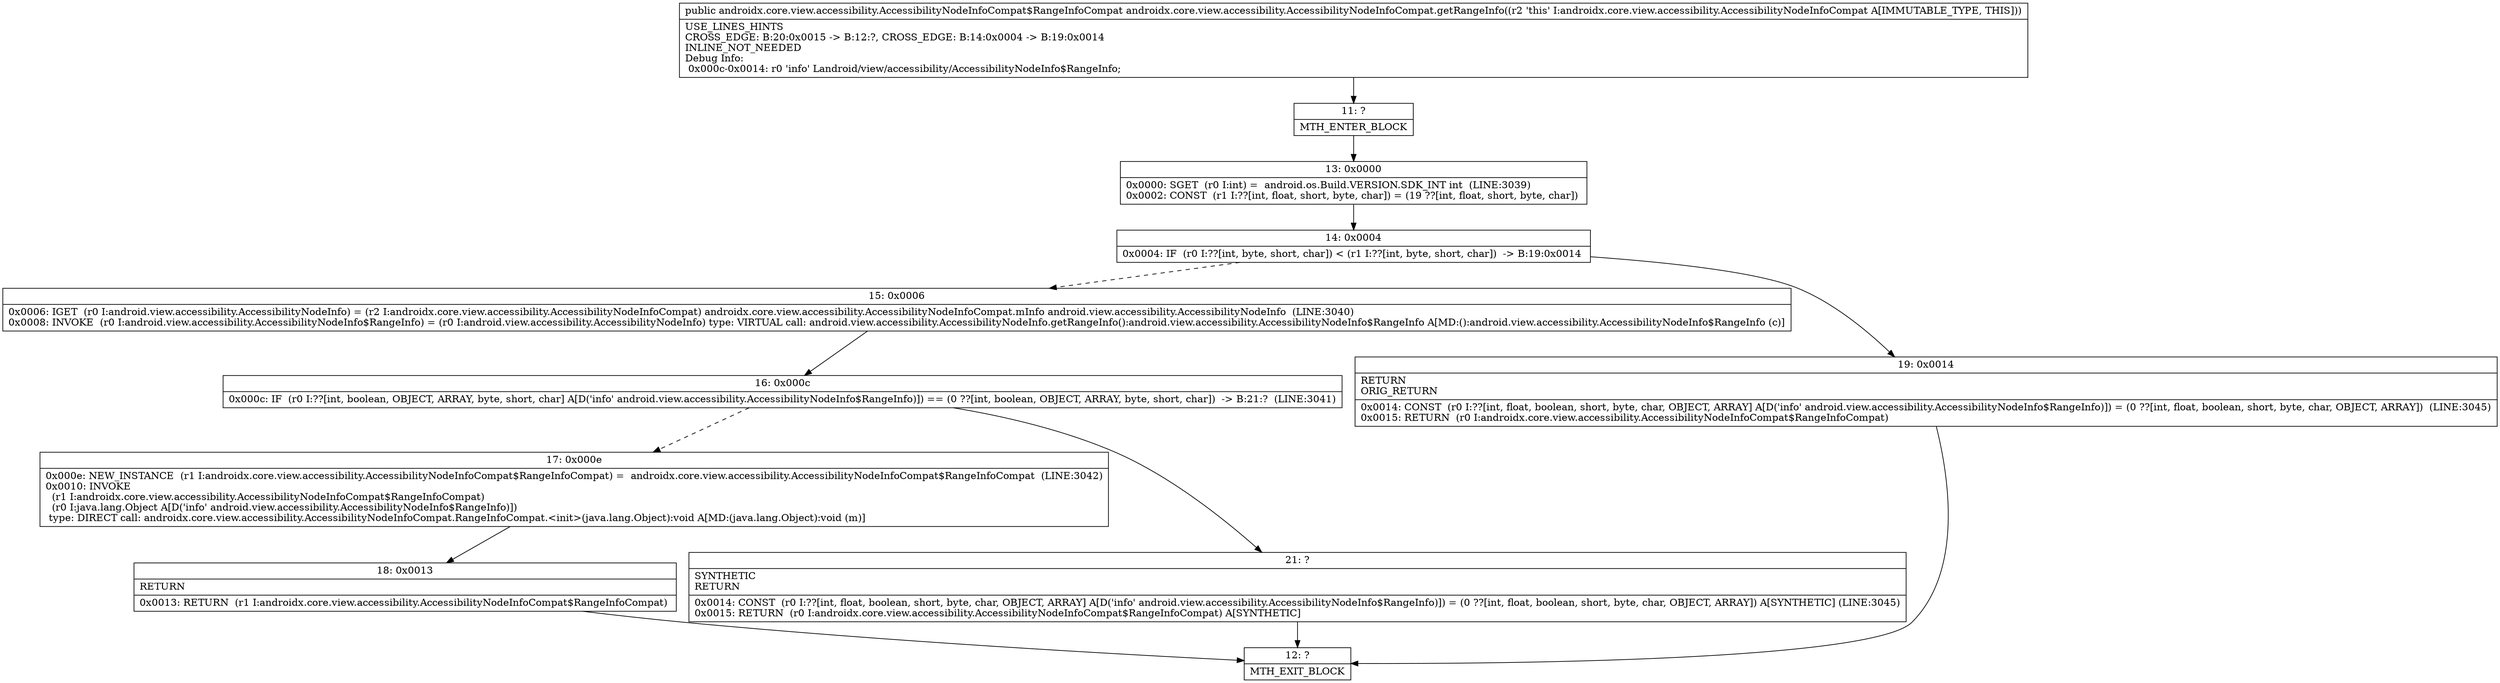 digraph "CFG forandroidx.core.view.accessibility.AccessibilityNodeInfoCompat.getRangeInfo()Landroidx\/core\/view\/accessibility\/AccessibilityNodeInfoCompat$RangeInfoCompat;" {
Node_11 [shape=record,label="{11\:\ ?|MTH_ENTER_BLOCK\l}"];
Node_13 [shape=record,label="{13\:\ 0x0000|0x0000: SGET  (r0 I:int) =  android.os.Build.VERSION.SDK_INT int  (LINE:3039)\l0x0002: CONST  (r1 I:??[int, float, short, byte, char]) = (19 ??[int, float, short, byte, char]) \l}"];
Node_14 [shape=record,label="{14\:\ 0x0004|0x0004: IF  (r0 I:??[int, byte, short, char]) \< (r1 I:??[int, byte, short, char])  \-\> B:19:0x0014 \l}"];
Node_15 [shape=record,label="{15\:\ 0x0006|0x0006: IGET  (r0 I:android.view.accessibility.AccessibilityNodeInfo) = (r2 I:androidx.core.view.accessibility.AccessibilityNodeInfoCompat) androidx.core.view.accessibility.AccessibilityNodeInfoCompat.mInfo android.view.accessibility.AccessibilityNodeInfo  (LINE:3040)\l0x0008: INVOKE  (r0 I:android.view.accessibility.AccessibilityNodeInfo$RangeInfo) = (r0 I:android.view.accessibility.AccessibilityNodeInfo) type: VIRTUAL call: android.view.accessibility.AccessibilityNodeInfo.getRangeInfo():android.view.accessibility.AccessibilityNodeInfo$RangeInfo A[MD:():android.view.accessibility.AccessibilityNodeInfo$RangeInfo (c)]\l}"];
Node_16 [shape=record,label="{16\:\ 0x000c|0x000c: IF  (r0 I:??[int, boolean, OBJECT, ARRAY, byte, short, char] A[D('info' android.view.accessibility.AccessibilityNodeInfo$RangeInfo)]) == (0 ??[int, boolean, OBJECT, ARRAY, byte, short, char])  \-\> B:21:?  (LINE:3041)\l}"];
Node_17 [shape=record,label="{17\:\ 0x000e|0x000e: NEW_INSTANCE  (r1 I:androidx.core.view.accessibility.AccessibilityNodeInfoCompat$RangeInfoCompat) =  androidx.core.view.accessibility.AccessibilityNodeInfoCompat$RangeInfoCompat  (LINE:3042)\l0x0010: INVOKE  \l  (r1 I:androidx.core.view.accessibility.AccessibilityNodeInfoCompat$RangeInfoCompat)\l  (r0 I:java.lang.Object A[D('info' android.view.accessibility.AccessibilityNodeInfo$RangeInfo)])\l type: DIRECT call: androidx.core.view.accessibility.AccessibilityNodeInfoCompat.RangeInfoCompat.\<init\>(java.lang.Object):void A[MD:(java.lang.Object):void (m)]\l}"];
Node_18 [shape=record,label="{18\:\ 0x0013|RETURN\l|0x0013: RETURN  (r1 I:androidx.core.view.accessibility.AccessibilityNodeInfoCompat$RangeInfoCompat) \l}"];
Node_12 [shape=record,label="{12\:\ ?|MTH_EXIT_BLOCK\l}"];
Node_21 [shape=record,label="{21\:\ ?|SYNTHETIC\lRETURN\l|0x0014: CONST  (r0 I:??[int, float, boolean, short, byte, char, OBJECT, ARRAY] A[D('info' android.view.accessibility.AccessibilityNodeInfo$RangeInfo)]) = (0 ??[int, float, boolean, short, byte, char, OBJECT, ARRAY]) A[SYNTHETIC] (LINE:3045)\l0x0015: RETURN  (r0 I:androidx.core.view.accessibility.AccessibilityNodeInfoCompat$RangeInfoCompat) A[SYNTHETIC]\l}"];
Node_19 [shape=record,label="{19\:\ 0x0014|RETURN\lORIG_RETURN\l|0x0014: CONST  (r0 I:??[int, float, boolean, short, byte, char, OBJECT, ARRAY] A[D('info' android.view.accessibility.AccessibilityNodeInfo$RangeInfo)]) = (0 ??[int, float, boolean, short, byte, char, OBJECT, ARRAY])  (LINE:3045)\l0x0015: RETURN  (r0 I:androidx.core.view.accessibility.AccessibilityNodeInfoCompat$RangeInfoCompat) \l}"];
MethodNode[shape=record,label="{public androidx.core.view.accessibility.AccessibilityNodeInfoCompat$RangeInfoCompat androidx.core.view.accessibility.AccessibilityNodeInfoCompat.getRangeInfo((r2 'this' I:androidx.core.view.accessibility.AccessibilityNodeInfoCompat A[IMMUTABLE_TYPE, THIS]))  | USE_LINES_HINTS\lCROSS_EDGE: B:20:0x0015 \-\> B:12:?, CROSS_EDGE: B:14:0x0004 \-\> B:19:0x0014\lINLINE_NOT_NEEDED\lDebug Info:\l  0x000c\-0x0014: r0 'info' Landroid\/view\/accessibility\/AccessibilityNodeInfo$RangeInfo;\l}"];
MethodNode -> Node_11;Node_11 -> Node_13;
Node_13 -> Node_14;
Node_14 -> Node_15[style=dashed];
Node_14 -> Node_19;
Node_15 -> Node_16;
Node_16 -> Node_17[style=dashed];
Node_16 -> Node_21;
Node_17 -> Node_18;
Node_18 -> Node_12;
Node_21 -> Node_12;
Node_19 -> Node_12;
}

